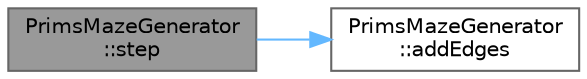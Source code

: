 digraph "PrimsMazeGenerator::step"
{
 // LATEX_PDF_SIZE
  bgcolor="transparent";
  edge [fontname=Helvetica,fontsize=10,labelfontname=Helvetica,labelfontsize=10];
  node [fontname=Helvetica,fontsize=10,shape=box,height=0.2,width=0.4];
  rankdir="LR";
  Node1 [id="Node000001",label="PrimsMazeGenerator\l::step",height=0.2,width=0.4,color="gray40", fillcolor="grey60", style="filled", fontcolor="black",tooltip=" "];
  Node1 -> Node2 [id="edge1_Node000001_Node000002",color="steelblue1",style="solid",tooltip=" "];
  Node2 [id="Node000002",label="PrimsMazeGenerator\l::addEdges",height=0.2,width=0.4,color="grey40", fillcolor="white", style="filled",URL="$class_prims_maze_generator.html#ad69aa38e2de71e2d2ea0d708a59fb979",tooltip=" "];
}
